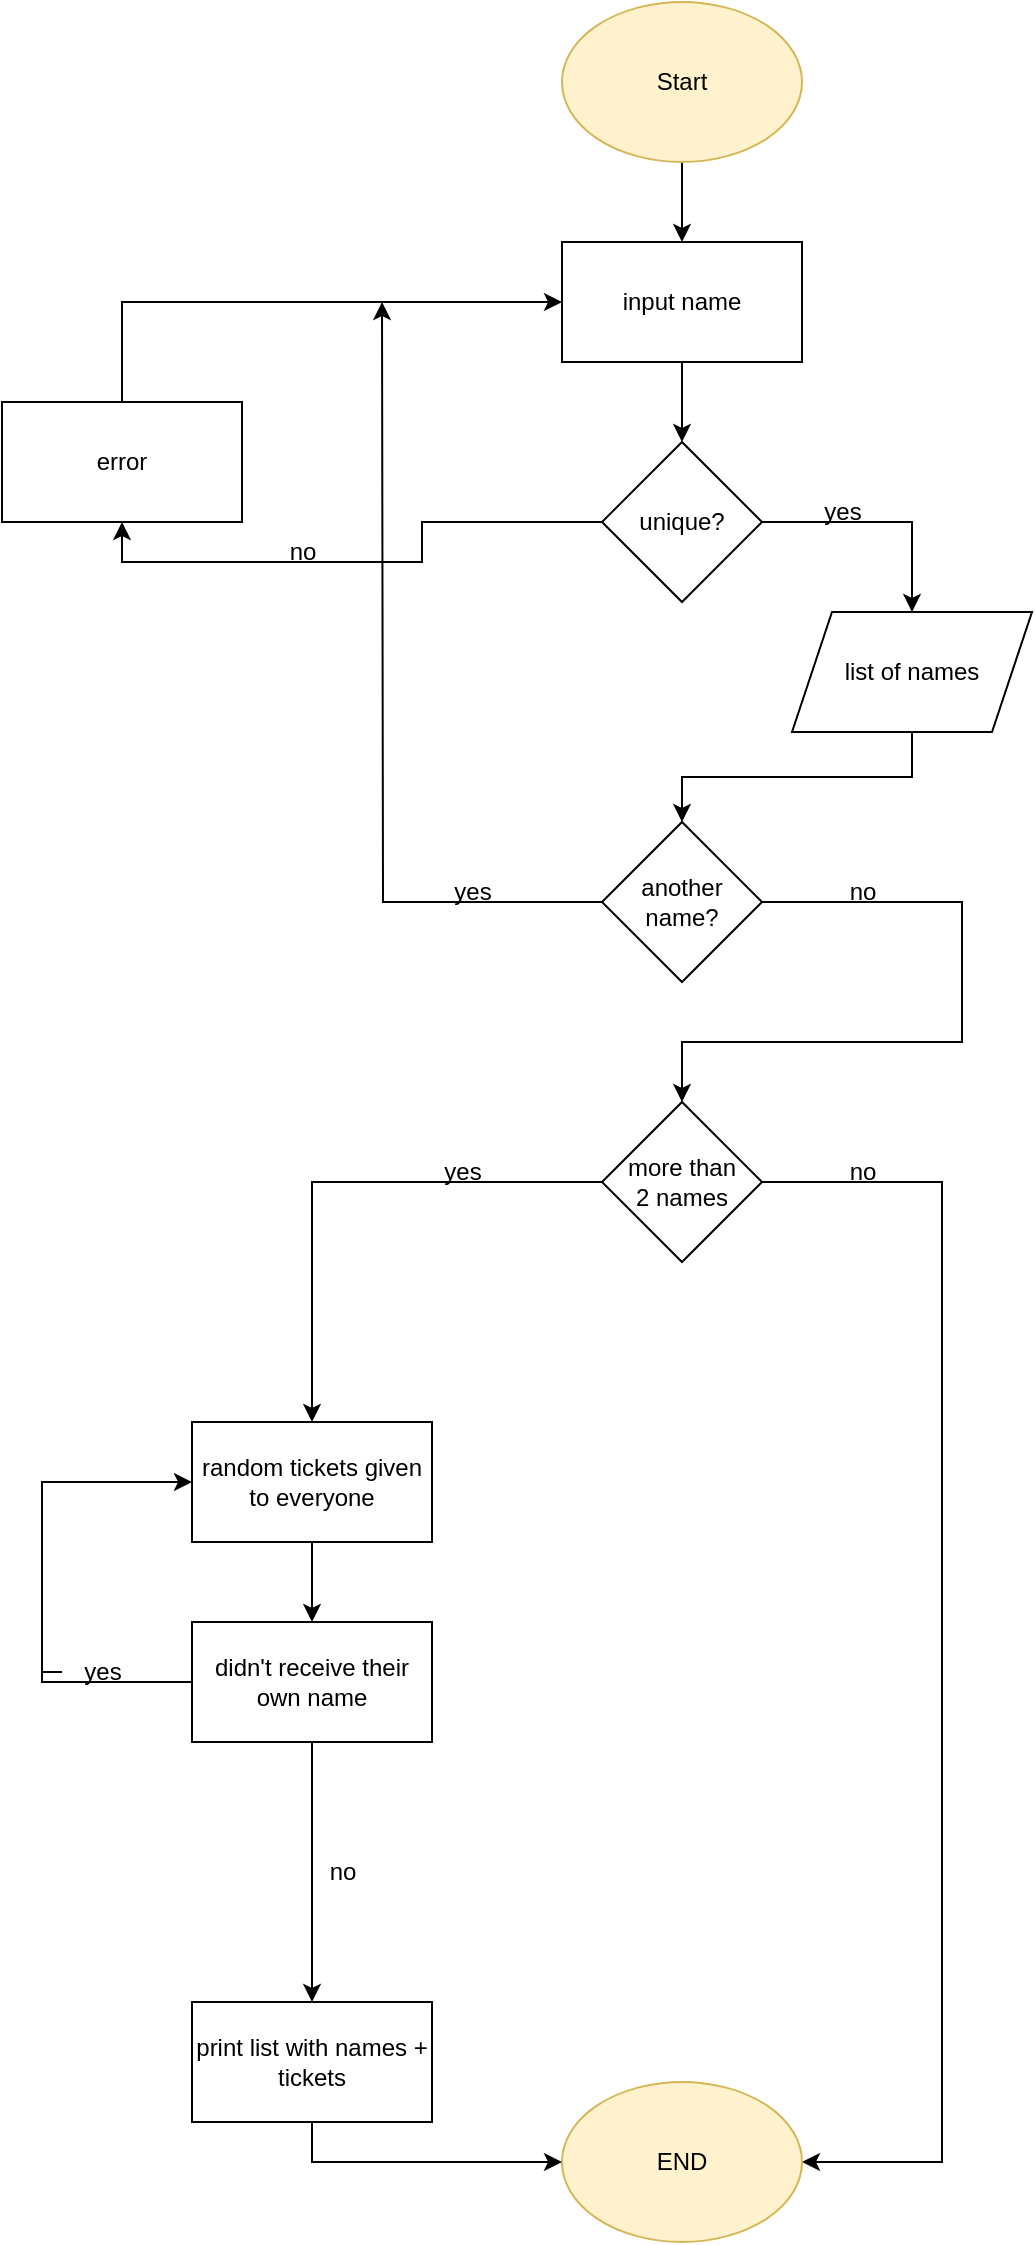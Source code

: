 <mxfile version="20.6.0" type="device"><diagram id="ZATxwbeHU_5vaWTC8Dn5" name="Pagina-1"><mxGraphModel dx="782" dy="514" grid="1" gridSize="10" guides="1" tooltips="1" connect="1" arrows="1" fold="1" page="1" pageScale="1" pageWidth="1169" pageHeight="1654" math="0" shadow="0"><root><mxCell id="0"/><mxCell id="1" parent="0"/><mxCell id="dEQB879xmOG6hB-u89Lz-3" style="edgeStyle=orthogonalEdgeStyle;rounded=0;orthogonalLoop=1;jettySize=auto;html=1;exitX=0.5;exitY=1;exitDx=0;exitDy=0;entryX=0.5;entryY=0;entryDx=0;entryDy=0;" parent="1" source="dEQB879xmOG6hB-u89Lz-1" target="dEQB879xmOG6hB-u89Lz-2" edge="1"><mxGeometry relative="1" as="geometry"/></mxCell><mxCell id="dEQB879xmOG6hB-u89Lz-1" value="Start" style="ellipse;whiteSpace=wrap;html=1;fillColor=#fff2cc;strokeColor=#d6b656;" parent="1" vertex="1"><mxGeometry x="360" y="80" width="120" height="80" as="geometry"/></mxCell><mxCell id="dEQB879xmOG6hB-u89Lz-17" style="edgeStyle=orthogonalEdgeStyle;rounded=0;orthogonalLoop=1;jettySize=auto;html=1;exitX=0.5;exitY=1;exitDx=0;exitDy=0;entryX=0.5;entryY=0;entryDx=0;entryDy=0;" parent="1" source="dEQB879xmOG6hB-u89Lz-2" target="dEQB879xmOG6hB-u89Lz-6" edge="1"><mxGeometry relative="1" as="geometry"/></mxCell><mxCell id="dEQB879xmOG6hB-u89Lz-2" value="input name" style="rounded=0;whiteSpace=wrap;html=1;" parent="1" vertex="1"><mxGeometry x="360" y="200" width="120" height="60" as="geometry"/></mxCell><mxCell id="dEQB879xmOG6hB-u89Lz-5" style="edgeStyle=orthogonalEdgeStyle;rounded=0;orthogonalLoop=1;jettySize=auto;html=1;exitX=0.5;exitY=0;exitDx=0;exitDy=0;entryX=0;entryY=0.5;entryDx=0;entryDy=0;" parent="1" source="dEQB879xmOG6hB-u89Lz-4" target="dEQB879xmOG6hB-u89Lz-2" edge="1"><mxGeometry relative="1" as="geometry"/></mxCell><mxCell id="dEQB879xmOG6hB-u89Lz-4" value="error" style="rounded=0;whiteSpace=wrap;html=1;" parent="1" vertex="1"><mxGeometry x="80" y="280" width="120" height="60" as="geometry"/></mxCell><mxCell id="dEQB879xmOG6hB-u89Lz-8" style="edgeStyle=orthogonalEdgeStyle;rounded=0;orthogonalLoop=1;jettySize=auto;html=1;exitX=0;exitY=0.5;exitDx=0;exitDy=0;entryX=0.5;entryY=1;entryDx=0;entryDy=0;" parent="1" source="dEQB879xmOG6hB-u89Lz-6" target="dEQB879xmOG6hB-u89Lz-4" edge="1"><mxGeometry relative="1" as="geometry"><mxPoint x="220" y="415" as="targetPoint"/></mxGeometry></mxCell><mxCell id="dEQB879xmOG6hB-u89Lz-12" style="edgeStyle=orthogonalEdgeStyle;rounded=0;orthogonalLoop=1;jettySize=auto;html=1;exitX=1;exitY=0.5;exitDx=0;exitDy=0;entryX=0.5;entryY=0;entryDx=0;entryDy=0;" parent="1" source="dEQB879xmOG6hB-u89Lz-6" target="dEQB879xmOG6hB-u89Lz-10" edge="1"><mxGeometry relative="1" as="geometry"><mxPoint x="510" y="340" as="targetPoint"/></mxGeometry></mxCell><mxCell id="dEQB879xmOG6hB-u89Lz-6" value="unique?" style="rhombus;whiteSpace=wrap;html=1;" parent="1" vertex="1"><mxGeometry x="380" y="300" width="80" height="80" as="geometry"/></mxCell><mxCell id="dEQB879xmOG6hB-u89Lz-16" style="edgeStyle=orthogonalEdgeStyle;rounded=0;orthogonalLoop=1;jettySize=auto;html=1;exitX=0.5;exitY=1;exitDx=0;exitDy=0;entryX=0.5;entryY=0;entryDx=0;entryDy=0;" parent="1" source="dEQB879xmOG6hB-u89Lz-10" target="dEQB879xmOG6hB-u89Lz-15" edge="1"><mxGeometry relative="1" as="geometry"/></mxCell><mxCell id="dEQB879xmOG6hB-u89Lz-10" value="list of names" style="shape=parallelogram;perimeter=parallelogramPerimeter;whiteSpace=wrap;html=1;fixedSize=1;" parent="1" vertex="1"><mxGeometry x="475" y="385" width="120" height="60" as="geometry"/></mxCell><mxCell id="dEQB879xmOG6hB-u89Lz-22" style="edgeStyle=orthogonalEdgeStyle;rounded=0;orthogonalLoop=1;jettySize=auto;html=1;exitX=0;exitY=0.5;exitDx=0;exitDy=0;" parent="1" source="dEQB879xmOG6hB-u89Lz-15" edge="1"><mxGeometry relative="1" as="geometry"><mxPoint x="270" y="230" as="targetPoint"/></mxGeometry></mxCell><mxCell id="dEQB879xmOG6hB-u89Lz-26" style="edgeStyle=orthogonalEdgeStyle;rounded=0;orthogonalLoop=1;jettySize=auto;html=1;exitX=1;exitY=0.5;exitDx=0;exitDy=0;entryX=0.5;entryY=0;entryDx=0;entryDy=0;" parent="1" source="dEQB879xmOG6hB-u89Lz-15" target="dEQB879xmOG6hB-u89Lz-27" edge="1"><mxGeometry relative="1" as="geometry"><mxPoint x="530" y="530" as="targetPoint"/><Array as="points"><mxPoint x="560" y="530"/><mxPoint x="560" y="600"/><mxPoint x="420" y="600"/></Array></mxGeometry></mxCell><mxCell id="dEQB879xmOG6hB-u89Lz-15" value="another name?" style="rhombus;whiteSpace=wrap;html=1;" parent="1" vertex="1"><mxGeometry x="380" y="490" width="80" height="80" as="geometry"/></mxCell><mxCell id="dEQB879xmOG6hB-u89Lz-34" style="edgeStyle=orthogonalEdgeStyle;rounded=0;orthogonalLoop=1;jettySize=auto;html=1;exitX=0;exitY=0.5;exitDx=0;exitDy=0;entryX=0.5;entryY=0;entryDx=0;entryDy=0;" parent="1" source="dEQB879xmOG6hB-u89Lz-27" target="dEQB879xmOG6hB-u89Lz-35" edge="1"><mxGeometry relative="1" as="geometry"><mxPoint x="235" y="700" as="targetPoint"/></mxGeometry></mxCell><mxCell id="ZceEBOcjWaFmCFghxdNO-5" style="edgeStyle=orthogonalEdgeStyle;rounded=0;orthogonalLoop=1;jettySize=auto;html=1;exitX=1;exitY=0.5;exitDx=0;exitDy=0;entryX=1;entryY=0.5;entryDx=0;entryDy=0;" edge="1" parent="1" source="dEQB879xmOG6hB-u89Lz-27" target="dEQB879xmOG6hB-u89Lz-31"><mxGeometry relative="1" as="geometry"><Array as="points"><mxPoint x="550" y="670"/><mxPoint x="550" y="1160"/></Array></mxGeometry></mxCell><mxCell id="dEQB879xmOG6hB-u89Lz-27" value="more than &lt;br&gt;2 names" style="rhombus;whiteSpace=wrap;html=1;" parent="1" vertex="1"><mxGeometry x="380" y="630" width="80" height="80" as="geometry"/></mxCell><mxCell id="dEQB879xmOG6hB-u89Lz-31" value="END" style="ellipse;whiteSpace=wrap;html=1;fillColor=#fff2cc;strokeColor=#d6b656;" parent="1" vertex="1"><mxGeometry x="360" y="1120" width="120" height="80" as="geometry"/></mxCell><mxCell id="dEQB879xmOG6hB-u89Lz-38" style="edgeStyle=orthogonalEdgeStyle;rounded=0;orthogonalLoop=1;jettySize=auto;html=1;exitX=0.5;exitY=1;exitDx=0;exitDy=0;entryX=0.5;entryY=0;entryDx=0;entryDy=0;" parent="1" source="dEQB879xmOG6hB-u89Lz-35" target="dEQB879xmOG6hB-u89Lz-36" edge="1"><mxGeometry relative="1" as="geometry"/></mxCell><mxCell id="dEQB879xmOG6hB-u89Lz-35" value="random tickets given to everyone" style="rounded=0;whiteSpace=wrap;html=1;" parent="1" vertex="1"><mxGeometry x="175" y="790" width="120" height="60" as="geometry"/></mxCell><mxCell id="dEQB879xmOG6hB-u89Lz-40" style="edgeStyle=orthogonalEdgeStyle;rounded=0;orthogonalLoop=1;jettySize=auto;html=1;exitX=0;exitY=0.5;exitDx=0;exitDy=0;entryX=0;entryY=0.5;entryDx=0;entryDy=0;startArrow=none;" parent="1" source="ZceEBOcjWaFmCFghxdNO-9" target="dEQB879xmOG6hB-u89Lz-35" edge="1"><mxGeometry relative="1" as="geometry"><mxPoint x="75" y="890" as="targetPoint"/><Array as="points"><mxPoint x="100" y="820"/></Array></mxGeometry></mxCell><mxCell id="dEQB879xmOG6hB-u89Lz-43" style="edgeStyle=orthogonalEdgeStyle;rounded=0;orthogonalLoop=1;jettySize=auto;html=1;exitX=0.5;exitY=1;exitDx=0;exitDy=0;entryX=0.5;entryY=0;entryDx=0;entryDy=0;" parent="1" source="dEQB879xmOG6hB-u89Lz-36" target="dEQB879xmOG6hB-u89Lz-44" edge="1"><mxGeometry relative="1" as="geometry"><mxPoint x="235" y="990" as="targetPoint"/></mxGeometry></mxCell><mxCell id="dEQB879xmOG6hB-u89Lz-36" value="didn't receive their own name" style="rounded=0;whiteSpace=wrap;html=1;" parent="1" vertex="1"><mxGeometry x="175" y="890" width="120" height="60" as="geometry"/></mxCell><mxCell id="dEQB879xmOG6hB-u89Lz-46" style="edgeStyle=orthogonalEdgeStyle;rounded=0;orthogonalLoop=1;jettySize=auto;html=1;exitX=0.5;exitY=1;exitDx=0;exitDy=0;entryX=0;entryY=0.5;entryDx=0;entryDy=0;" parent="1" source="dEQB879xmOG6hB-u89Lz-44" target="dEQB879xmOG6hB-u89Lz-31" edge="1"><mxGeometry relative="1" as="geometry"/></mxCell><mxCell id="dEQB879xmOG6hB-u89Lz-44" value="print list with names + tickets" style="rounded=0;whiteSpace=wrap;html=1;" parent="1" vertex="1"><mxGeometry x="175" y="1080" width="120" height="60" as="geometry"/></mxCell><mxCell id="ZceEBOcjWaFmCFghxdNO-1" value="yes" style="text;html=1;resizable=0;autosize=1;align=center;verticalAlign=middle;points=[];fillColor=none;strokeColor=none;rounded=0;" vertex="1" parent="1"><mxGeometry x="480" y="320" width="40" height="30" as="geometry"/></mxCell><mxCell id="ZceEBOcjWaFmCFghxdNO-2" value="no" style="text;html=1;resizable=0;autosize=1;align=center;verticalAlign=middle;points=[];fillColor=none;strokeColor=none;rounded=0;" vertex="1" parent="1"><mxGeometry x="210" y="340" width="40" height="30" as="geometry"/></mxCell><mxCell id="ZceEBOcjWaFmCFghxdNO-3" value="no" style="text;html=1;resizable=0;autosize=1;align=center;verticalAlign=middle;points=[];fillColor=none;strokeColor=none;rounded=0;" vertex="1" parent="1"><mxGeometry x="490" y="510" width="40" height="30" as="geometry"/></mxCell><mxCell id="ZceEBOcjWaFmCFghxdNO-4" value="yes" style="text;html=1;resizable=0;autosize=1;align=center;verticalAlign=middle;points=[];fillColor=none;strokeColor=none;rounded=0;" vertex="1" parent="1"><mxGeometry x="295" y="510" width="40" height="30" as="geometry"/></mxCell><mxCell id="ZceEBOcjWaFmCFghxdNO-6" value="no" style="text;html=1;resizable=0;autosize=1;align=center;verticalAlign=middle;points=[];fillColor=none;strokeColor=none;rounded=0;" vertex="1" parent="1"><mxGeometry x="490" y="650" width="40" height="30" as="geometry"/></mxCell><mxCell id="ZceEBOcjWaFmCFghxdNO-7" value="yes" style="text;html=1;resizable=0;autosize=1;align=center;verticalAlign=middle;points=[];fillColor=none;strokeColor=none;rounded=0;" vertex="1" parent="1"><mxGeometry x="290" y="650" width="40" height="30" as="geometry"/></mxCell><mxCell id="ZceEBOcjWaFmCFghxdNO-9" value="yes" style="text;html=1;resizable=0;autosize=1;align=center;verticalAlign=middle;points=[];fillColor=none;strokeColor=none;rounded=0;" vertex="1" parent="1"><mxGeometry x="110" y="900" width="40" height="30" as="geometry"/></mxCell><mxCell id="ZceEBOcjWaFmCFghxdNO-10" value="" style="edgeStyle=orthogonalEdgeStyle;rounded=0;orthogonalLoop=1;jettySize=auto;html=1;exitX=0;exitY=0.5;exitDx=0;exitDy=0;entryX=0;entryY=0.5;entryDx=0;entryDy=0;endArrow=none;" edge="1" parent="1" source="dEQB879xmOG6hB-u89Lz-36" target="ZceEBOcjWaFmCFghxdNO-9"><mxGeometry relative="1" as="geometry"><mxPoint x="175" y="920" as="sourcePoint"/><mxPoint x="175" y="820" as="targetPoint"/><Array as="points"><mxPoint x="100" y="920"/></Array></mxGeometry></mxCell><mxCell id="ZceEBOcjWaFmCFghxdNO-11" value="no" style="text;html=1;resizable=0;autosize=1;align=center;verticalAlign=middle;points=[];fillColor=none;strokeColor=none;rounded=0;" vertex="1" parent="1"><mxGeometry x="230" y="1000" width="40" height="30" as="geometry"/></mxCell></root></mxGraphModel></diagram></mxfile>